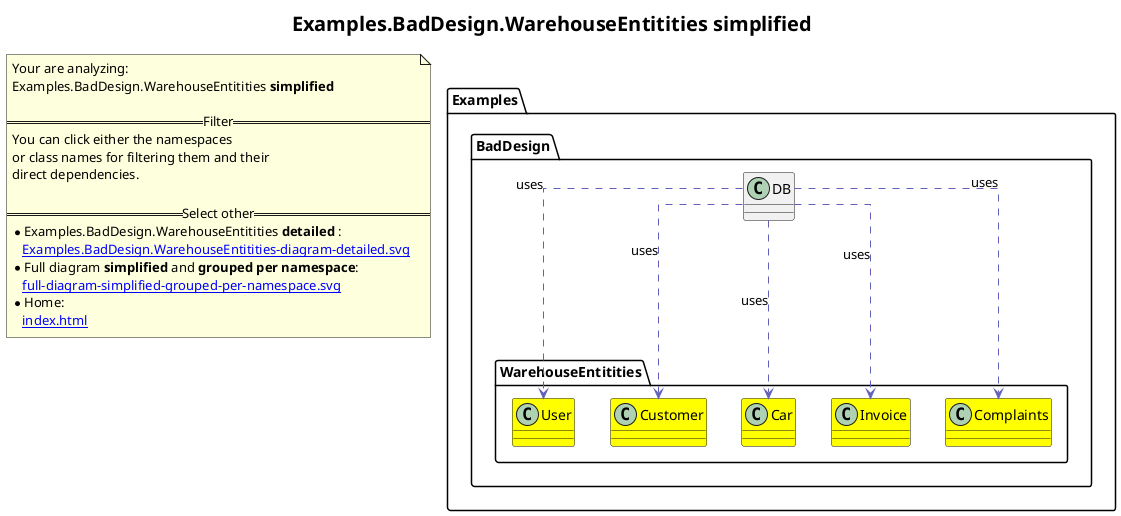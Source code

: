 @startuml
skinparam linetype ortho
title <size:20>Examples.BadDesign.WarehouseEntitities **simplified** </size>
note "Your are analyzing:\nExamples.BadDesign.WarehouseEntitities **simplified** \n\n==Filter==\nYou can click either the namespaces \nor class names for filtering them and their\ndirect dependencies.\n\n==Select other==\n* Examples.BadDesign.WarehouseEntitities **detailed** :\n   [[Examples.BadDesign.WarehouseEntitities-diagram-detailed.svg]]\n* Full diagram **simplified** and **grouped per namespace**:\n   [[full-diagram-simplified-grouped-per-namespace.svg]]\n* Home:\n   [[index.html]]" as FloatingNote
  class Examples.BadDesign.DB [[Examples.BadDesign.DB-diagram-simplified.svg]]  {
  }
    class Examples.BadDesign.WarehouseEntitities.Complaints [[Examples.BadDesign.WarehouseEntitities.Complaints-diagram-simplified.svg]] #yellow {
    }
    class Examples.BadDesign.WarehouseEntitities.Invoice [[Examples.BadDesign.WarehouseEntitities.Invoice-diagram-simplified.svg]] #yellow {
    }
    class Examples.BadDesign.WarehouseEntitities.Car [[Examples.BadDesign.WarehouseEntitities.Car-diagram-simplified.svg]] #yellow {
    }
    class Examples.BadDesign.WarehouseEntitities.Customer [[Examples.BadDesign.WarehouseEntitities.Customer-diagram-simplified.svg]] #yellow {
    }
    class Examples.BadDesign.WarehouseEntitities.User [[Examples.BadDesign.WarehouseEntitities.User-diagram-simplified.svg]] #yellow {
    }
 ' *************************************** 
 ' *************************************** 
 ' *************************************** 
' Class relations extracted from namespace:
' Examples.BadDesign
Examples.BadDesign.DB .[#6060BB].> Examples.BadDesign.WarehouseEntitities.User  : uses 
Examples.BadDesign.DB .[#6060BB].> Examples.BadDesign.WarehouseEntitities.Customer  : uses 
Examples.BadDesign.DB .[#6060BB].> Examples.BadDesign.WarehouseEntitities.Car  : uses 
Examples.BadDesign.DB .[#6060BB].> Examples.BadDesign.WarehouseEntitities.Invoice  : uses 
Examples.BadDesign.DB .[#6060BB].> Examples.BadDesign.WarehouseEntitities.Complaints  : uses 
' Class relations extracted from namespace:
' Examples.BadDesign.WarehouseEntitities
@enduml